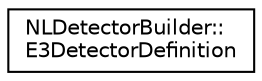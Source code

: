 digraph "Graphical Class Hierarchy"
{
  edge [fontname="Helvetica",fontsize="10",labelfontname="Helvetica",labelfontsize="10"];
  node [fontname="Helvetica",fontsize="10",shape=record];
  rankdir="LR";
  Node0 [label="NLDetectorBuilder::\lE3DetectorDefinition",height=0.2,width=0.4,color="black", fillcolor="white", style="filled",URL="$d2/d88/class_n_l_detector_builder_1_1_e3_detector_definition.html",tooltip="Holds the incoming definitions of an e3 detector unless the detector is build. "];
}
